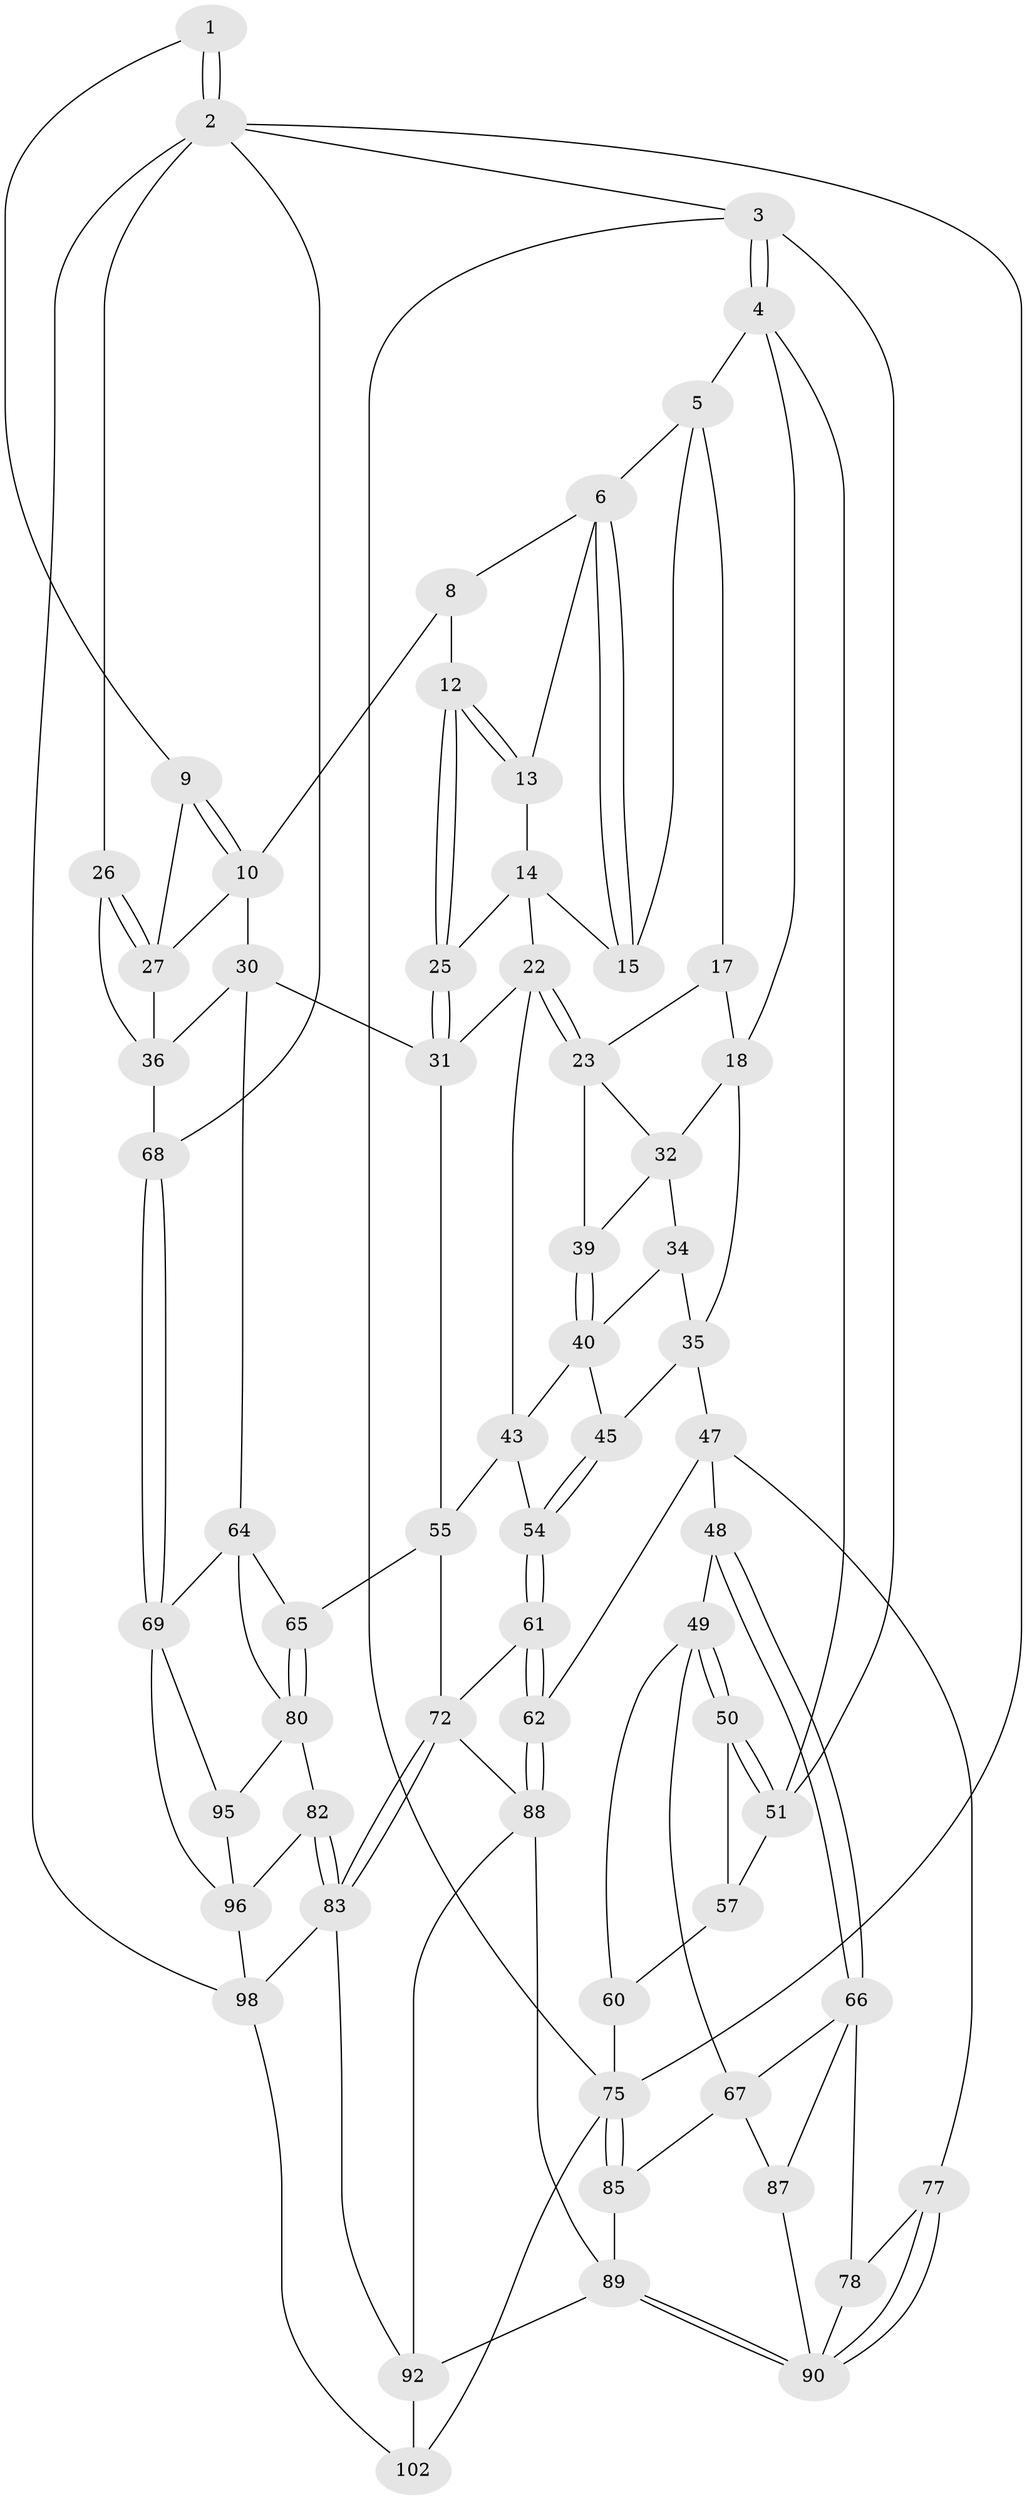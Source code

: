 // Generated by graph-tools (version 1.1) at 2025/24/03/03/25 07:24:37]
// undirected, 64 vertices, 139 edges
graph export_dot {
graph [start="1"]
  node [color=gray90,style=filled];
  1 [pos="+0.8637064035223904+0"];
  2 [pos="+1+0",super="+86"];
  3 [pos="+0+0"];
  4 [pos="+0.2170070078667611+0",super="+20"];
  5 [pos="+0.3696343878139612+0",super="+16"];
  6 [pos="+0.5959661356779891+0",super="+7"];
  8 [pos="+0.7115567072313362+0",super="+11"];
  9 [pos="+0.85883831341982+0.12084612366030378"];
  10 [pos="+0.8430159061753641+0.1296889446895439",super="+29"];
  12 [pos="+0.808137899975516+0.13908634905395684"];
  13 [pos="+0.7159964180470532+0.08456785332309041"];
  14 [pos="+0.5789259771792679+0.11015843933882181",super="+21"];
  15 [pos="+0.5765488891867026+0.1078104906377034"];
  17 [pos="+0.37104317360598976+0.09941673244658598"];
  18 [pos="+0.27564570923055143+0.17990756290055332",super="+19"];
  22 [pos="+0.5422960302077745+0.2730456340864674",super="+42"];
  23 [pos="+0.508167503473275+0.27542974813216087",super="+24"];
  25 [pos="+0.7445924376928088+0.25565002235678735"];
  26 [pos="+1+0"];
  27 [pos="+1+0.10366203943234255",super="+28"];
  30 [pos="+0.8392837248812571+0.32716867286751605",super="+37"];
  31 [pos="+0.7389460995128826+0.3450375584301671",super="+44"];
  32 [pos="+0.3918676873122102+0.2545034765433664",super="+33"];
  34 [pos="+0.39966829324023706+0.3313741111775092"];
  35 [pos="+0.34209681681816095+0.3328834232485483",super="+46"];
  36 [pos="+1+0.36532715802262555",super="+38"];
  39 [pos="+0.48615470323562227+0.29785582655021303"];
  40 [pos="+0.46874051270732864+0.3628433210438768",super="+41"];
  43 [pos="+0.5203378999115938+0.3934106103281059",super="+53"];
  45 [pos="+0.43054674074494215+0.420579137673152"];
  47 [pos="+0.3056893206800803+0.472320023503756",super="+63"];
  48 [pos="+0.21174171781836199+0.4055654036332697"];
  49 [pos="+0.1948104578352549+0.37870243333432246",super="+59"];
  50 [pos="+0.17626924878431396+0.2933639209142956"];
  51 [pos="+0.1998713799514739+0.21878885237087975",super="+52"];
  54 [pos="+0.4589549732460061+0.46214777346171615"];
  55 [pos="+0.7143787613673594+0.4152822700485941",super="+56"];
  57 [pos="+0.07162908914608036+0.35598222302609644",super="+58"];
  60 [pos="+0.042322111657445344+0.5111388067525579",super="+74"];
  61 [pos="+0.42782419873624555+0.5623989044850584"];
  62 [pos="+0.42178065833957434+0.5679286393078905"];
  64 [pos="+0.9261812786006683+0.45965413215144674",super="+71"];
  65 [pos="+0.7550790765365436+0.43248615006169744"];
  66 [pos="+0.17898839773640934+0.5541160257502737",super="+79"];
  67 [pos="+0.17532763269317175+0.5544290967765397",super="+84"];
  68 [pos="+1+0.7497634983671847"];
  69 [pos="+1+0.7487171199664715",super="+70"];
  72 [pos="+0.6699884208793727+0.49090265470030264",super="+73"];
  75 [pos="+0+1",super="+76"];
  77 [pos="+0.2655581417111853+0.561191469924183"];
  78 [pos="+0.2312389832824127+0.5769645389853001"];
  80 [pos="+0.8762729178519821+0.5855206688672628",super="+81"];
  82 [pos="+0.7531276236335089+0.6723951344908111"];
  83 [pos="+0.7365634005871532+0.6732473454895098",super="+91"];
  85 [pos="+0+0.991283895265107"];
  87 [pos="+0.06758013999415251+0.8040107201131903"];
  88 [pos="+0.41922308322013124+0.6816251977286906",super="+93"];
  89 [pos="+0.3671278574397581+0.7136438653361661",super="+99"];
  90 [pos="+0.3666543411578615+0.7135147044630666",super="+94"];
  92 [pos="+0.5719577247491562+0.7631700813782811",super="+100"];
  95 [pos="+0.9433402024350224+0.7024753790483701"];
  96 [pos="+0.8584387178163991+0.7472107365854659",super="+97"];
  98 [pos="+0.7276051247743885+1",super="+101"];
  102 [pos="+0.3559249317944918+1"];
  1 -- 2;
  1 -- 2;
  1 -- 9;
  2 -- 3;
  2 -- 26;
  2 -- 75;
  2 -- 68;
  2 -- 98;
  3 -- 4;
  3 -- 4;
  3 -- 51;
  3 -- 75;
  4 -- 5;
  4 -- 18;
  4 -- 51;
  5 -- 6;
  5 -- 17;
  5 -- 15;
  6 -- 15;
  6 -- 15;
  6 -- 8;
  6 -- 13;
  8 -- 10;
  8 -- 12;
  9 -- 10;
  9 -- 10;
  9 -- 27;
  10 -- 30;
  10 -- 27;
  12 -- 13;
  12 -- 13;
  12 -- 25;
  12 -- 25;
  13 -- 14;
  14 -- 15;
  14 -- 25;
  14 -- 22;
  17 -- 18;
  17 -- 23;
  18 -- 32;
  18 -- 35;
  22 -- 23;
  22 -- 23;
  22 -- 43;
  22 -- 31;
  23 -- 39;
  23 -- 32;
  25 -- 31;
  25 -- 31;
  26 -- 27;
  26 -- 27;
  26 -- 36;
  27 -- 36;
  30 -- 31;
  30 -- 64;
  30 -- 36;
  31 -- 55;
  32 -- 34;
  32 -- 39;
  34 -- 35;
  34 -- 40;
  35 -- 45;
  35 -- 47;
  36 -- 68;
  39 -- 40;
  39 -- 40;
  40 -- 43;
  40 -- 45;
  43 -- 54;
  43 -- 55;
  45 -- 54;
  45 -- 54;
  47 -- 48;
  47 -- 77;
  47 -- 62;
  48 -- 49;
  48 -- 66;
  48 -- 66;
  49 -- 50;
  49 -- 50;
  49 -- 67;
  49 -- 60;
  50 -- 51;
  50 -- 51;
  50 -- 57;
  51 -- 57;
  54 -- 61;
  54 -- 61;
  55 -- 65;
  55 -- 72;
  57 -- 60 [weight=2];
  60 -- 75;
  61 -- 62;
  61 -- 62;
  61 -- 72;
  62 -- 88;
  62 -- 88;
  64 -- 65;
  64 -- 80;
  64 -- 69;
  65 -- 80;
  65 -- 80;
  66 -- 67;
  66 -- 78;
  66 -- 87;
  67 -- 85;
  67 -- 87;
  68 -- 69;
  68 -- 69;
  69 -- 95;
  69 -- 96;
  72 -- 83;
  72 -- 83;
  72 -- 88;
  75 -- 85;
  75 -- 85;
  75 -- 102;
  77 -- 78;
  77 -- 90;
  77 -- 90;
  78 -- 90;
  80 -- 82;
  80 -- 95;
  82 -- 83;
  82 -- 83;
  82 -- 96;
  83 -- 98;
  83 -- 92;
  85 -- 89;
  87 -- 90;
  88 -- 89;
  88 -- 92;
  89 -- 90;
  89 -- 90;
  89 -- 92;
  92 -- 102;
  95 -- 96;
  96 -- 98;
  98 -- 102;
}
